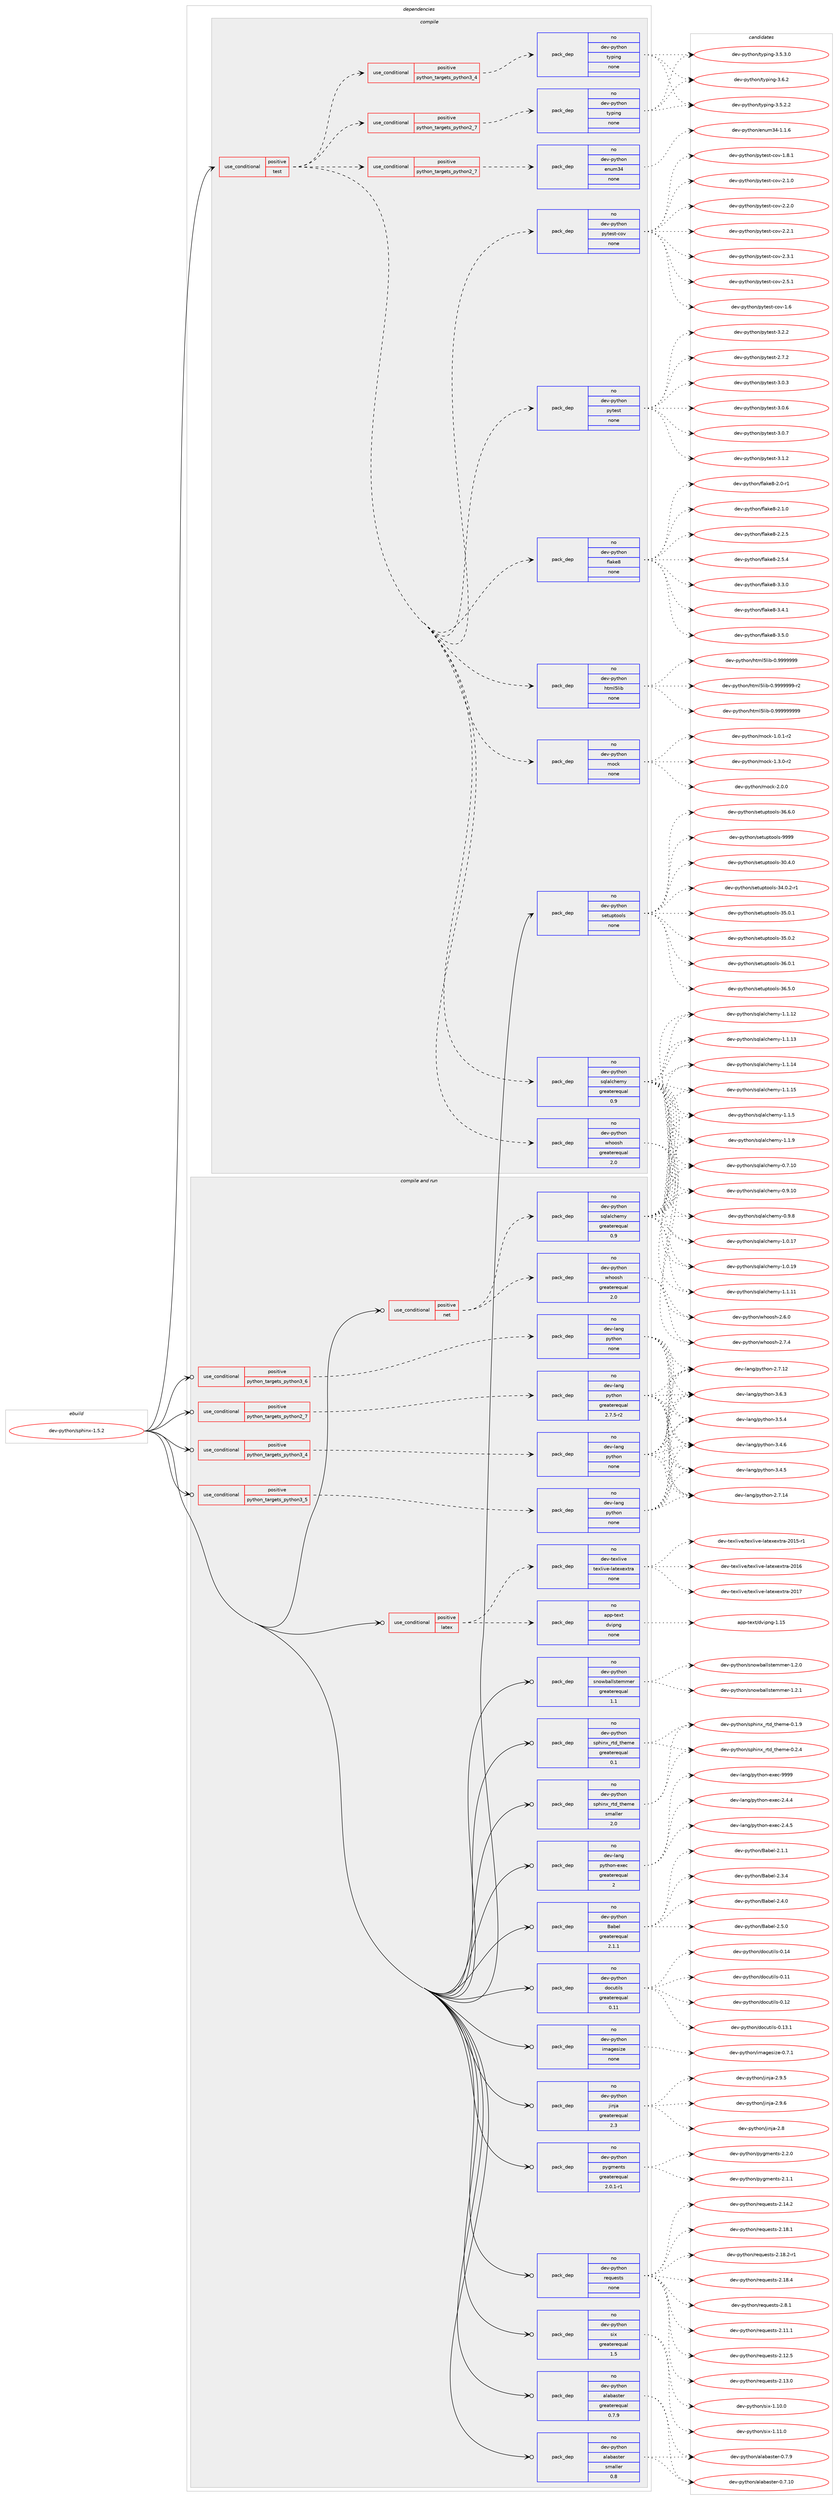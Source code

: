 digraph prolog {

# *************
# Graph options
# *************

newrank=true;
concentrate=true;
compound=true;
graph [rankdir=LR,fontname=Helvetica,fontsize=10,ranksep=1.5];#, ranksep=2.5, nodesep=0.2];
edge  [arrowhead=vee];
node  [fontname=Helvetica,fontsize=10];

# **********
# The ebuild
# **********

subgraph cluster_leftcol {
color=gray;
rank=same;
label=<<i>ebuild</i>>;
id [label="dev-python/sphinx-1.5.2", color=red, width=4, href="../dev-python/sphinx-1.5.2.svg"];
}

# ****************
# The dependencies
# ****************

subgraph cluster_midcol {
color=gray;
label=<<i>dependencies</i>>;
subgraph cluster_compile {
fillcolor="#eeeeee";
style=filled;
label=<<i>compile</i>>;
subgraph cond41928 {
dependency188048 [label=<<TABLE BORDER="0" CELLBORDER="1" CELLSPACING="0" CELLPADDING="4"><TR><TD ROWSPAN="3" CELLPADDING="10">use_conditional</TD></TR><TR><TD>positive</TD></TR><TR><TD>test</TD></TR></TABLE>>, shape=none, color=red];
subgraph pack142165 {
dependency188049 [label=<<TABLE BORDER="0" CELLBORDER="1" CELLSPACING="0" CELLPADDING="4" WIDTH="220"><TR><TD ROWSPAN="6" CELLPADDING="30">pack_dep</TD></TR><TR><TD WIDTH="110">no</TD></TR><TR><TD>dev-python</TD></TR><TR><TD>mock</TD></TR><TR><TD>none</TD></TR><TR><TD></TD></TR></TABLE>>, shape=none, color=blue];
}
dependency188048:e -> dependency188049:w [weight=20,style="dashed",arrowhead="vee"];
subgraph pack142166 {
dependency188050 [label=<<TABLE BORDER="0" CELLBORDER="1" CELLSPACING="0" CELLPADDING="4" WIDTH="220"><TR><TD ROWSPAN="6" CELLPADDING="30">pack_dep</TD></TR><TR><TD WIDTH="110">no</TD></TR><TR><TD>dev-python</TD></TR><TR><TD>html5lib</TD></TR><TR><TD>none</TD></TR><TR><TD></TD></TR></TABLE>>, shape=none, color=blue];
}
dependency188048:e -> dependency188050:w [weight=20,style="dashed",arrowhead="vee"];
subgraph pack142167 {
dependency188051 [label=<<TABLE BORDER="0" CELLBORDER="1" CELLSPACING="0" CELLPADDING="4" WIDTH="220"><TR><TD ROWSPAN="6" CELLPADDING="30">pack_dep</TD></TR><TR><TD WIDTH="110">no</TD></TR><TR><TD>dev-python</TD></TR><TR><TD>sqlalchemy</TD></TR><TR><TD>greaterequal</TD></TR><TR><TD>0.9</TD></TR></TABLE>>, shape=none, color=blue];
}
dependency188048:e -> dependency188051:w [weight=20,style="dashed",arrowhead="vee"];
subgraph pack142168 {
dependency188052 [label=<<TABLE BORDER="0" CELLBORDER="1" CELLSPACING="0" CELLPADDING="4" WIDTH="220"><TR><TD ROWSPAN="6" CELLPADDING="30">pack_dep</TD></TR><TR><TD WIDTH="110">no</TD></TR><TR><TD>dev-python</TD></TR><TR><TD>whoosh</TD></TR><TR><TD>greaterequal</TD></TR><TR><TD>2.0</TD></TR></TABLE>>, shape=none, color=blue];
}
dependency188048:e -> dependency188052:w [weight=20,style="dashed",arrowhead="vee"];
subgraph pack142169 {
dependency188053 [label=<<TABLE BORDER="0" CELLBORDER="1" CELLSPACING="0" CELLPADDING="4" WIDTH="220"><TR><TD ROWSPAN="6" CELLPADDING="30">pack_dep</TD></TR><TR><TD WIDTH="110">no</TD></TR><TR><TD>dev-python</TD></TR><TR><TD>flake8</TD></TR><TR><TD>none</TD></TR><TR><TD></TD></TR></TABLE>>, shape=none, color=blue];
}
dependency188048:e -> dependency188053:w [weight=20,style="dashed",arrowhead="vee"];
subgraph pack142170 {
dependency188054 [label=<<TABLE BORDER="0" CELLBORDER="1" CELLSPACING="0" CELLPADDING="4" WIDTH="220"><TR><TD ROWSPAN="6" CELLPADDING="30">pack_dep</TD></TR><TR><TD WIDTH="110">no</TD></TR><TR><TD>dev-python</TD></TR><TR><TD>pytest</TD></TR><TR><TD>none</TD></TR><TR><TD></TD></TR></TABLE>>, shape=none, color=blue];
}
dependency188048:e -> dependency188054:w [weight=20,style="dashed",arrowhead="vee"];
subgraph pack142171 {
dependency188055 [label=<<TABLE BORDER="0" CELLBORDER="1" CELLSPACING="0" CELLPADDING="4" WIDTH="220"><TR><TD ROWSPAN="6" CELLPADDING="30">pack_dep</TD></TR><TR><TD WIDTH="110">no</TD></TR><TR><TD>dev-python</TD></TR><TR><TD>pytest-cov</TD></TR><TR><TD>none</TD></TR><TR><TD></TD></TR></TABLE>>, shape=none, color=blue];
}
dependency188048:e -> dependency188055:w [weight=20,style="dashed",arrowhead="vee"];
subgraph cond41929 {
dependency188056 [label=<<TABLE BORDER="0" CELLBORDER="1" CELLSPACING="0" CELLPADDING="4"><TR><TD ROWSPAN="3" CELLPADDING="10">use_conditional</TD></TR><TR><TD>positive</TD></TR><TR><TD>python_targets_python2_7</TD></TR></TABLE>>, shape=none, color=red];
subgraph pack142172 {
dependency188057 [label=<<TABLE BORDER="0" CELLBORDER="1" CELLSPACING="0" CELLPADDING="4" WIDTH="220"><TR><TD ROWSPAN="6" CELLPADDING="30">pack_dep</TD></TR><TR><TD WIDTH="110">no</TD></TR><TR><TD>dev-python</TD></TR><TR><TD>enum34</TD></TR><TR><TD>none</TD></TR><TR><TD></TD></TR></TABLE>>, shape=none, color=blue];
}
dependency188056:e -> dependency188057:w [weight=20,style="dashed",arrowhead="vee"];
}
dependency188048:e -> dependency188056:w [weight=20,style="dashed",arrowhead="vee"];
subgraph cond41930 {
dependency188058 [label=<<TABLE BORDER="0" CELLBORDER="1" CELLSPACING="0" CELLPADDING="4"><TR><TD ROWSPAN="3" CELLPADDING="10">use_conditional</TD></TR><TR><TD>positive</TD></TR><TR><TD>python_targets_python2_7</TD></TR></TABLE>>, shape=none, color=red];
subgraph pack142173 {
dependency188059 [label=<<TABLE BORDER="0" CELLBORDER="1" CELLSPACING="0" CELLPADDING="4" WIDTH="220"><TR><TD ROWSPAN="6" CELLPADDING="30">pack_dep</TD></TR><TR><TD WIDTH="110">no</TD></TR><TR><TD>dev-python</TD></TR><TR><TD>typing</TD></TR><TR><TD>none</TD></TR><TR><TD></TD></TR></TABLE>>, shape=none, color=blue];
}
dependency188058:e -> dependency188059:w [weight=20,style="dashed",arrowhead="vee"];
}
dependency188048:e -> dependency188058:w [weight=20,style="dashed",arrowhead="vee"];
subgraph cond41931 {
dependency188060 [label=<<TABLE BORDER="0" CELLBORDER="1" CELLSPACING="0" CELLPADDING="4"><TR><TD ROWSPAN="3" CELLPADDING="10">use_conditional</TD></TR><TR><TD>positive</TD></TR><TR><TD>python_targets_python3_4</TD></TR></TABLE>>, shape=none, color=red];
subgraph pack142174 {
dependency188061 [label=<<TABLE BORDER="0" CELLBORDER="1" CELLSPACING="0" CELLPADDING="4" WIDTH="220"><TR><TD ROWSPAN="6" CELLPADDING="30">pack_dep</TD></TR><TR><TD WIDTH="110">no</TD></TR><TR><TD>dev-python</TD></TR><TR><TD>typing</TD></TR><TR><TD>none</TD></TR><TR><TD></TD></TR></TABLE>>, shape=none, color=blue];
}
dependency188060:e -> dependency188061:w [weight=20,style="dashed",arrowhead="vee"];
}
dependency188048:e -> dependency188060:w [weight=20,style="dashed",arrowhead="vee"];
}
id:e -> dependency188048:w [weight=20,style="solid",arrowhead="vee"];
subgraph pack142175 {
dependency188062 [label=<<TABLE BORDER="0" CELLBORDER="1" CELLSPACING="0" CELLPADDING="4" WIDTH="220"><TR><TD ROWSPAN="6" CELLPADDING="30">pack_dep</TD></TR><TR><TD WIDTH="110">no</TD></TR><TR><TD>dev-python</TD></TR><TR><TD>setuptools</TD></TR><TR><TD>none</TD></TR><TR><TD></TD></TR></TABLE>>, shape=none, color=blue];
}
id:e -> dependency188062:w [weight=20,style="solid",arrowhead="vee"];
}
subgraph cluster_compileandrun {
fillcolor="#eeeeee";
style=filled;
label=<<i>compile and run</i>>;
subgraph cond41932 {
dependency188063 [label=<<TABLE BORDER="0" CELLBORDER="1" CELLSPACING="0" CELLPADDING="4"><TR><TD ROWSPAN="3" CELLPADDING="10">use_conditional</TD></TR><TR><TD>positive</TD></TR><TR><TD>latex</TD></TR></TABLE>>, shape=none, color=red];
subgraph pack142176 {
dependency188064 [label=<<TABLE BORDER="0" CELLBORDER="1" CELLSPACING="0" CELLPADDING="4" WIDTH="220"><TR><TD ROWSPAN="6" CELLPADDING="30">pack_dep</TD></TR><TR><TD WIDTH="110">no</TD></TR><TR><TD>dev-texlive</TD></TR><TR><TD>texlive-latexextra</TD></TR><TR><TD>none</TD></TR><TR><TD></TD></TR></TABLE>>, shape=none, color=blue];
}
dependency188063:e -> dependency188064:w [weight=20,style="dashed",arrowhead="vee"];
subgraph pack142177 {
dependency188065 [label=<<TABLE BORDER="0" CELLBORDER="1" CELLSPACING="0" CELLPADDING="4" WIDTH="220"><TR><TD ROWSPAN="6" CELLPADDING="30">pack_dep</TD></TR><TR><TD WIDTH="110">no</TD></TR><TR><TD>app-text</TD></TR><TR><TD>dvipng</TD></TR><TR><TD>none</TD></TR><TR><TD></TD></TR></TABLE>>, shape=none, color=blue];
}
dependency188063:e -> dependency188065:w [weight=20,style="dashed",arrowhead="vee"];
}
id:e -> dependency188063:w [weight=20,style="solid",arrowhead="odotvee"];
subgraph cond41933 {
dependency188066 [label=<<TABLE BORDER="0" CELLBORDER="1" CELLSPACING="0" CELLPADDING="4"><TR><TD ROWSPAN="3" CELLPADDING="10">use_conditional</TD></TR><TR><TD>positive</TD></TR><TR><TD>net</TD></TR></TABLE>>, shape=none, color=red];
subgraph pack142178 {
dependency188067 [label=<<TABLE BORDER="0" CELLBORDER="1" CELLSPACING="0" CELLPADDING="4" WIDTH="220"><TR><TD ROWSPAN="6" CELLPADDING="30">pack_dep</TD></TR><TR><TD WIDTH="110">no</TD></TR><TR><TD>dev-python</TD></TR><TR><TD>sqlalchemy</TD></TR><TR><TD>greaterequal</TD></TR><TR><TD>0.9</TD></TR></TABLE>>, shape=none, color=blue];
}
dependency188066:e -> dependency188067:w [weight=20,style="dashed",arrowhead="vee"];
subgraph pack142179 {
dependency188068 [label=<<TABLE BORDER="0" CELLBORDER="1" CELLSPACING="0" CELLPADDING="4" WIDTH="220"><TR><TD ROWSPAN="6" CELLPADDING="30">pack_dep</TD></TR><TR><TD WIDTH="110">no</TD></TR><TR><TD>dev-python</TD></TR><TR><TD>whoosh</TD></TR><TR><TD>greaterequal</TD></TR><TR><TD>2.0</TD></TR></TABLE>>, shape=none, color=blue];
}
dependency188066:e -> dependency188068:w [weight=20,style="dashed",arrowhead="vee"];
}
id:e -> dependency188066:w [weight=20,style="solid",arrowhead="odotvee"];
subgraph cond41934 {
dependency188069 [label=<<TABLE BORDER="0" CELLBORDER="1" CELLSPACING="0" CELLPADDING="4"><TR><TD ROWSPAN="3" CELLPADDING="10">use_conditional</TD></TR><TR><TD>positive</TD></TR><TR><TD>python_targets_python2_7</TD></TR></TABLE>>, shape=none, color=red];
subgraph pack142180 {
dependency188070 [label=<<TABLE BORDER="0" CELLBORDER="1" CELLSPACING="0" CELLPADDING="4" WIDTH="220"><TR><TD ROWSPAN="6" CELLPADDING="30">pack_dep</TD></TR><TR><TD WIDTH="110">no</TD></TR><TR><TD>dev-lang</TD></TR><TR><TD>python</TD></TR><TR><TD>greaterequal</TD></TR><TR><TD>2.7.5-r2</TD></TR></TABLE>>, shape=none, color=blue];
}
dependency188069:e -> dependency188070:w [weight=20,style="dashed",arrowhead="vee"];
}
id:e -> dependency188069:w [weight=20,style="solid",arrowhead="odotvee"];
subgraph cond41935 {
dependency188071 [label=<<TABLE BORDER="0" CELLBORDER="1" CELLSPACING="0" CELLPADDING="4"><TR><TD ROWSPAN="3" CELLPADDING="10">use_conditional</TD></TR><TR><TD>positive</TD></TR><TR><TD>python_targets_python3_4</TD></TR></TABLE>>, shape=none, color=red];
subgraph pack142181 {
dependency188072 [label=<<TABLE BORDER="0" CELLBORDER="1" CELLSPACING="0" CELLPADDING="4" WIDTH="220"><TR><TD ROWSPAN="6" CELLPADDING="30">pack_dep</TD></TR><TR><TD WIDTH="110">no</TD></TR><TR><TD>dev-lang</TD></TR><TR><TD>python</TD></TR><TR><TD>none</TD></TR><TR><TD></TD></TR></TABLE>>, shape=none, color=blue];
}
dependency188071:e -> dependency188072:w [weight=20,style="dashed",arrowhead="vee"];
}
id:e -> dependency188071:w [weight=20,style="solid",arrowhead="odotvee"];
subgraph cond41936 {
dependency188073 [label=<<TABLE BORDER="0" CELLBORDER="1" CELLSPACING="0" CELLPADDING="4"><TR><TD ROWSPAN="3" CELLPADDING="10">use_conditional</TD></TR><TR><TD>positive</TD></TR><TR><TD>python_targets_python3_5</TD></TR></TABLE>>, shape=none, color=red];
subgraph pack142182 {
dependency188074 [label=<<TABLE BORDER="0" CELLBORDER="1" CELLSPACING="0" CELLPADDING="4" WIDTH="220"><TR><TD ROWSPAN="6" CELLPADDING="30">pack_dep</TD></TR><TR><TD WIDTH="110">no</TD></TR><TR><TD>dev-lang</TD></TR><TR><TD>python</TD></TR><TR><TD>none</TD></TR><TR><TD></TD></TR></TABLE>>, shape=none, color=blue];
}
dependency188073:e -> dependency188074:w [weight=20,style="dashed",arrowhead="vee"];
}
id:e -> dependency188073:w [weight=20,style="solid",arrowhead="odotvee"];
subgraph cond41937 {
dependency188075 [label=<<TABLE BORDER="0" CELLBORDER="1" CELLSPACING="0" CELLPADDING="4"><TR><TD ROWSPAN="3" CELLPADDING="10">use_conditional</TD></TR><TR><TD>positive</TD></TR><TR><TD>python_targets_python3_6</TD></TR></TABLE>>, shape=none, color=red];
subgraph pack142183 {
dependency188076 [label=<<TABLE BORDER="0" CELLBORDER="1" CELLSPACING="0" CELLPADDING="4" WIDTH="220"><TR><TD ROWSPAN="6" CELLPADDING="30">pack_dep</TD></TR><TR><TD WIDTH="110">no</TD></TR><TR><TD>dev-lang</TD></TR><TR><TD>python</TD></TR><TR><TD>none</TD></TR><TR><TD></TD></TR></TABLE>>, shape=none, color=blue];
}
dependency188075:e -> dependency188076:w [weight=20,style="dashed",arrowhead="vee"];
}
id:e -> dependency188075:w [weight=20,style="solid",arrowhead="odotvee"];
subgraph pack142184 {
dependency188077 [label=<<TABLE BORDER="0" CELLBORDER="1" CELLSPACING="0" CELLPADDING="4" WIDTH="220"><TR><TD ROWSPAN="6" CELLPADDING="30">pack_dep</TD></TR><TR><TD WIDTH="110">no</TD></TR><TR><TD>dev-lang</TD></TR><TR><TD>python-exec</TD></TR><TR><TD>greaterequal</TD></TR><TR><TD>2</TD></TR></TABLE>>, shape=none, color=blue];
}
id:e -> dependency188077:w [weight=20,style="solid",arrowhead="odotvee"];
subgraph pack142185 {
dependency188078 [label=<<TABLE BORDER="0" CELLBORDER="1" CELLSPACING="0" CELLPADDING="4" WIDTH="220"><TR><TD ROWSPAN="6" CELLPADDING="30">pack_dep</TD></TR><TR><TD WIDTH="110">no</TD></TR><TR><TD>dev-python</TD></TR><TR><TD>Babel</TD></TR><TR><TD>greaterequal</TD></TR><TR><TD>2.1.1</TD></TR></TABLE>>, shape=none, color=blue];
}
id:e -> dependency188078:w [weight=20,style="solid",arrowhead="odotvee"];
subgraph pack142186 {
dependency188079 [label=<<TABLE BORDER="0" CELLBORDER="1" CELLSPACING="0" CELLPADDING="4" WIDTH="220"><TR><TD ROWSPAN="6" CELLPADDING="30">pack_dep</TD></TR><TR><TD WIDTH="110">no</TD></TR><TR><TD>dev-python</TD></TR><TR><TD>alabaster</TD></TR><TR><TD>greaterequal</TD></TR><TR><TD>0.7.9</TD></TR></TABLE>>, shape=none, color=blue];
}
id:e -> dependency188079:w [weight=20,style="solid",arrowhead="odotvee"];
subgraph pack142187 {
dependency188080 [label=<<TABLE BORDER="0" CELLBORDER="1" CELLSPACING="0" CELLPADDING="4" WIDTH="220"><TR><TD ROWSPAN="6" CELLPADDING="30">pack_dep</TD></TR><TR><TD WIDTH="110">no</TD></TR><TR><TD>dev-python</TD></TR><TR><TD>alabaster</TD></TR><TR><TD>smaller</TD></TR><TR><TD>0.8</TD></TR></TABLE>>, shape=none, color=blue];
}
id:e -> dependency188080:w [weight=20,style="solid",arrowhead="odotvee"];
subgraph pack142188 {
dependency188081 [label=<<TABLE BORDER="0" CELLBORDER="1" CELLSPACING="0" CELLPADDING="4" WIDTH="220"><TR><TD ROWSPAN="6" CELLPADDING="30">pack_dep</TD></TR><TR><TD WIDTH="110">no</TD></TR><TR><TD>dev-python</TD></TR><TR><TD>docutils</TD></TR><TR><TD>greaterequal</TD></TR><TR><TD>0.11</TD></TR></TABLE>>, shape=none, color=blue];
}
id:e -> dependency188081:w [weight=20,style="solid",arrowhead="odotvee"];
subgraph pack142189 {
dependency188082 [label=<<TABLE BORDER="0" CELLBORDER="1" CELLSPACING="0" CELLPADDING="4" WIDTH="220"><TR><TD ROWSPAN="6" CELLPADDING="30">pack_dep</TD></TR><TR><TD WIDTH="110">no</TD></TR><TR><TD>dev-python</TD></TR><TR><TD>imagesize</TD></TR><TR><TD>none</TD></TR><TR><TD></TD></TR></TABLE>>, shape=none, color=blue];
}
id:e -> dependency188082:w [weight=20,style="solid",arrowhead="odotvee"];
subgraph pack142190 {
dependency188083 [label=<<TABLE BORDER="0" CELLBORDER="1" CELLSPACING="0" CELLPADDING="4" WIDTH="220"><TR><TD ROWSPAN="6" CELLPADDING="30">pack_dep</TD></TR><TR><TD WIDTH="110">no</TD></TR><TR><TD>dev-python</TD></TR><TR><TD>jinja</TD></TR><TR><TD>greaterequal</TD></TR><TR><TD>2.3</TD></TR></TABLE>>, shape=none, color=blue];
}
id:e -> dependency188083:w [weight=20,style="solid",arrowhead="odotvee"];
subgraph pack142191 {
dependency188084 [label=<<TABLE BORDER="0" CELLBORDER="1" CELLSPACING="0" CELLPADDING="4" WIDTH="220"><TR><TD ROWSPAN="6" CELLPADDING="30">pack_dep</TD></TR><TR><TD WIDTH="110">no</TD></TR><TR><TD>dev-python</TD></TR><TR><TD>pygments</TD></TR><TR><TD>greaterequal</TD></TR><TR><TD>2.0.1-r1</TD></TR></TABLE>>, shape=none, color=blue];
}
id:e -> dependency188084:w [weight=20,style="solid",arrowhead="odotvee"];
subgraph pack142192 {
dependency188085 [label=<<TABLE BORDER="0" CELLBORDER="1" CELLSPACING="0" CELLPADDING="4" WIDTH="220"><TR><TD ROWSPAN="6" CELLPADDING="30">pack_dep</TD></TR><TR><TD WIDTH="110">no</TD></TR><TR><TD>dev-python</TD></TR><TR><TD>requests</TD></TR><TR><TD>none</TD></TR><TR><TD></TD></TR></TABLE>>, shape=none, color=blue];
}
id:e -> dependency188085:w [weight=20,style="solid",arrowhead="odotvee"];
subgraph pack142193 {
dependency188086 [label=<<TABLE BORDER="0" CELLBORDER="1" CELLSPACING="0" CELLPADDING="4" WIDTH="220"><TR><TD ROWSPAN="6" CELLPADDING="30">pack_dep</TD></TR><TR><TD WIDTH="110">no</TD></TR><TR><TD>dev-python</TD></TR><TR><TD>six</TD></TR><TR><TD>greaterequal</TD></TR><TR><TD>1.5</TD></TR></TABLE>>, shape=none, color=blue];
}
id:e -> dependency188086:w [weight=20,style="solid",arrowhead="odotvee"];
subgraph pack142194 {
dependency188087 [label=<<TABLE BORDER="0" CELLBORDER="1" CELLSPACING="0" CELLPADDING="4" WIDTH="220"><TR><TD ROWSPAN="6" CELLPADDING="30">pack_dep</TD></TR><TR><TD WIDTH="110">no</TD></TR><TR><TD>dev-python</TD></TR><TR><TD>snowballstemmer</TD></TR><TR><TD>greaterequal</TD></TR><TR><TD>1.1</TD></TR></TABLE>>, shape=none, color=blue];
}
id:e -> dependency188087:w [weight=20,style="solid",arrowhead="odotvee"];
subgraph pack142195 {
dependency188088 [label=<<TABLE BORDER="0" CELLBORDER="1" CELLSPACING="0" CELLPADDING="4" WIDTH="220"><TR><TD ROWSPAN="6" CELLPADDING="30">pack_dep</TD></TR><TR><TD WIDTH="110">no</TD></TR><TR><TD>dev-python</TD></TR><TR><TD>sphinx_rtd_theme</TD></TR><TR><TD>greaterequal</TD></TR><TR><TD>0.1</TD></TR></TABLE>>, shape=none, color=blue];
}
id:e -> dependency188088:w [weight=20,style="solid",arrowhead="odotvee"];
subgraph pack142196 {
dependency188089 [label=<<TABLE BORDER="0" CELLBORDER="1" CELLSPACING="0" CELLPADDING="4" WIDTH="220"><TR><TD ROWSPAN="6" CELLPADDING="30">pack_dep</TD></TR><TR><TD WIDTH="110">no</TD></TR><TR><TD>dev-python</TD></TR><TR><TD>sphinx_rtd_theme</TD></TR><TR><TD>smaller</TD></TR><TR><TD>2.0</TD></TR></TABLE>>, shape=none, color=blue];
}
id:e -> dependency188089:w [weight=20,style="solid",arrowhead="odotvee"];
}
subgraph cluster_run {
fillcolor="#eeeeee";
style=filled;
label=<<i>run</i>>;
}
}

# **************
# The candidates
# **************

subgraph cluster_choices {
rank=same;
color=gray;
label=<<i>candidates</i>>;

subgraph choice142165 {
color=black;
nodesep=1;
choice1001011184511212111610411111047109111991074549464846494511450 [label="dev-python/mock-1.0.1-r2", color=red, width=4,href="../dev-python/mock-1.0.1-r2.svg"];
choice1001011184511212111610411111047109111991074549465146484511450 [label="dev-python/mock-1.3.0-r2", color=red, width=4,href="../dev-python/mock-1.3.0-r2.svg"];
choice100101118451121211161041111104710911199107455046484648 [label="dev-python/mock-2.0.0", color=red, width=4,href="../dev-python/mock-2.0.0.svg"];
dependency188049:e -> choice1001011184511212111610411111047109111991074549464846494511450:w [style=dotted,weight="100"];
dependency188049:e -> choice1001011184511212111610411111047109111991074549465146484511450:w [style=dotted,weight="100"];
dependency188049:e -> choice100101118451121211161041111104710911199107455046484648:w [style=dotted,weight="100"];
}
subgraph choice142166 {
color=black;
nodesep=1;
choice1001011184511212111610411111047104116109108531081059845484657575757575757 [label="dev-python/html5lib-0.9999999", color=red, width=4,href="../dev-python/html5lib-0.9999999.svg"];
choice10010111845112121116104111110471041161091085310810598454846575757575757574511450 [label="dev-python/html5lib-0.9999999-r2", color=red, width=4,href="../dev-python/html5lib-0.9999999-r2.svg"];
choice10010111845112121116104111110471041161091085310810598454846575757575757575757 [label="dev-python/html5lib-0.999999999", color=red, width=4,href="../dev-python/html5lib-0.999999999.svg"];
dependency188050:e -> choice1001011184511212111610411111047104116109108531081059845484657575757575757:w [style=dotted,weight="100"];
dependency188050:e -> choice10010111845112121116104111110471041161091085310810598454846575757575757574511450:w [style=dotted,weight="100"];
dependency188050:e -> choice10010111845112121116104111110471041161091085310810598454846575757575757575757:w [style=dotted,weight="100"];
}
subgraph choice142167 {
color=black;
nodesep=1;
choice1001011184511212111610411111047115113108971089910410110912145484655464948 [label="dev-python/sqlalchemy-0.7.10", color=red, width=4,href="../dev-python/sqlalchemy-0.7.10.svg"];
choice1001011184511212111610411111047115113108971089910410110912145484657464948 [label="dev-python/sqlalchemy-0.9.10", color=red, width=4,href="../dev-python/sqlalchemy-0.9.10.svg"];
choice10010111845112121116104111110471151131089710899104101109121454846574656 [label="dev-python/sqlalchemy-0.9.8", color=red, width=4,href="../dev-python/sqlalchemy-0.9.8.svg"];
choice1001011184511212111610411111047115113108971089910410110912145494648464955 [label="dev-python/sqlalchemy-1.0.17", color=red, width=4,href="../dev-python/sqlalchemy-1.0.17.svg"];
choice1001011184511212111610411111047115113108971089910410110912145494648464957 [label="dev-python/sqlalchemy-1.0.19", color=red, width=4,href="../dev-python/sqlalchemy-1.0.19.svg"];
choice1001011184511212111610411111047115113108971089910410110912145494649464949 [label="dev-python/sqlalchemy-1.1.11", color=red, width=4,href="../dev-python/sqlalchemy-1.1.11.svg"];
choice1001011184511212111610411111047115113108971089910410110912145494649464950 [label="dev-python/sqlalchemy-1.1.12", color=red, width=4,href="../dev-python/sqlalchemy-1.1.12.svg"];
choice1001011184511212111610411111047115113108971089910410110912145494649464951 [label="dev-python/sqlalchemy-1.1.13", color=red, width=4,href="../dev-python/sqlalchemy-1.1.13.svg"];
choice1001011184511212111610411111047115113108971089910410110912145494649464952 [label="dev-python/sqlalchemy-1.1.14", color=red, width=4,href="../dev-python/sqlalchemy-1.1.14.svg"];
choice1001011184511212111610411111047115113108971089910410110912145494649464953 [label="dev-python/sqlalchemy-1.1.15", color=red, width=4,href="../dev-python/sqlalchemy-1.1.15.svg"];
choice10010111845112121116104111110471151131089710899104101109121454946494653 [label="dev-python/sqlalchemy-1.1.5", color=red, width=4,href="../dev-python/sqlalchemy-1.1.5.svg"];
choice10010111845112121116104111110471151131089710899104101109121454946494657 [label="dev-python/sqlalchemy-1.1.9", color=red, width=4,href="../dev-python/sqlalchemy-1.1.9.svg"];
dependency188051:e -> choice1001011184511212111610411111047115113108971089910410110912145484655464948:w [style=dotted,weight="100"];
dependency188051:e -> choice1001011184511212111610411111047115113108971089910410110912145484657464948:w [style=dotted,weight="100"];
dependency188051:e -> choice10010111845112121116104111110471151131089710899104101109121454846574656:w [style=dotted,weight="100"];
dependency188051:e -> choice1001011184511212111610411111047115113108971089910410110912145494648464955:w [style=dotted,weight="100"];
dependency188051:e -> choice1001011184511212111610411111047115113108971089910410110912145494648464957:w [style=dotted,weight="100"];
dependency188051:e -> choice1001011184511212111610411111047115113108971089910410110912145494649464949:w [style=dotted,weight="100"];
dependency188051:e -> choice1001011184511212111610411111047115113108971089910410110912145494649464950:w [style=dotted,weight="100"];
dependency188051:e -> choice1001011184511212111610411111047115113108971089910410110912145494649464951:w [style=dotted,weight="100"];
dependency188051:e -> choice1001011184511212111610411111047115113108971089910410110912145494649464952:w [style=dotted,weight="100"];
dependency188051:e -> choice1001011184511212111610411111047115113108971089910410110912145494649464953:w [style=dotted,weight="100"];
dependency188051:e -> choice10010111845112121116104111110471151131089710899104101109121454946494653:w [style=dotted,weight="100"];
dependency188051:e -> choice10010111845112121116104111110471151131089710899104101109121454946494657:w [style=dotted,weight="100"];
}
subgraph choice142168 {
color=black;
nodesep=1;
choice1001011184511212111610411111047119104111111115104455046544648 [label="dev-python/whoosh-2.6.0", color=red, width=4,href="../dev-python/whoosh-2.6.0.svg"];
choice1001011184511212111610411111047119104111111115104455046554652 [label="dev-python/whoosh-2.7.4", color=red, width=4,href="../dev-python/whoosh-2.7.4.svg"];
dependency188052:e -> choice1001011184511212111610411111047119104111111115104455046544648:w [style=dotted,weight="100"];
dependency188052:e -> choice1001011184511212111610411111047119104111111115104455046554652:w [style=dotted,weight="100"];
}
subgraph choice142169 {
color=black;
nodesep=1;
choice10010111845112121116104111110471021089710710156455046484511449 [label="dev-python/flake8-2.0-r1", color=red, width=4,href="../dev-python/flake8-2.0-r1.svg"];
choice10010111845112121116104111110471021089710710156455046494648 [label="dev-python/flake8-2.1.0", color=red, width=4,href="../dev-python/flake8-2.1.0.svg"];
choice10010111845112121116104111110471021089710710156455046504653 [label="dev-python/flake8-2.2.5", color=red, width=4,href="../dev-python/flake8-2.2.5.svg"];
choice10010111845112121116104111110471021089710710156455046534652 [label="dev-python/flake8-2.5.4", color=red, width=4,href="../dev-python/flake8-2.5.4.svg"];
choice10010111845112121116104111110471021089710710156455146514648 [label="dev-python/flake8-3.3.0", color=red, width=4,href="../dev-python/flake8-3.3.0.svg"];
choice10010111845112121116104111110471021089710710156455146524649 [label="dev-python/flake8-3.4.1", color=red, width=4,href="../dev-python/flake8-3.4.1.svg"];
choice10010111845112121116104111110471021089710710156455146534648 [label="dev-python/flake8-3.5.0", color=red, width=4,href="../dev-python/flake8-3.5.0.svg"];
dependency188053:e -> choice10010111845112121116104111110471021089710710156455046484511449:w [style=dotted,weight="100"];
dependency188053:e -> choice10010111845112121116104111110471021089710710156455046494648:w [style=dotted,weight="100"];
dependency188053:e -> choice10010111845112121116104111110471021089710710156455046504653:w [style=dotted,weight="100"];
dependency188053:e -> choice10010111845112121116104111110471021089710710156455046534652:w [style=dotted,weight="100"];
dependency188053:e -> choice10010111845112121116104111110471021089710710156455146514648:w [style=dotted,weight="100"];
dependency188053:e -> choice10010111845112121116104111110471021089710710156455146524649:w [style=dotted,weight="100"];
dependency188053:e -> choice10010111845112121116104111110471021089710710156455146534648:w [style=dotted,weight="100"];
}
subgraph choice142170 {
color=black;
nodesep=1;
choice1001011184511212111610411111047112121116101115116455046554650 [label="dev-python/pytest-2.7.2", color=red, width=4,href="../dev-python/pytest-2.7.2.svg"];
choice1001011184511212111610411111047112121116101115116455146484651 [label="dev-python/pytest-3.0.3", color=red, width=4,href="../dev-python/pytest-3.0.3.svg"];
choice1001011184511212111610411111047112121116101115116455146484654 [label="dev-python/pytest-3.0.6", color=red, width=4,href="../dev-python/pytest-3.0.6.svg"];
choice1001011184511212111610411111047112121116101115116455146484655 [label="dev-python/pytest-3.0.7", color=red, width=4,href="../dev-python/pytest-3.0.7.svg"];
choice1001011184511212111610411111047112121116101115116455146494650 [label="dev-python/pytest-3.1.2", color=red, width=4,href="../dev-python/pytest-3.1.2.svg"];
choice1001011184511212111610411111047112121116101115116455146504650 [label="dev-python/pytest-3.2.2", color=red, width=4,href="../dev-python/pytest-3.2.2.svg"];
dependency188054:e -> choice1001011184511212111610411111047112121116101115116455046554650:w [style=dotted,weight="100"];
dependency188054:e -> choice1001011184511212111610411111047112121116101115116455146484651:w [style=dotted,weight="100"];
dependency188054:e -> choice1001011184511212111610411111047112121116101115116455146484654:w [style=dotted,weight="100"];
dependency188054:e -> choice1001011184511212111610411111047112121116101115116455146484655:w [style=dotted,weight="100"];
dependency188054:e -> choice1001011184511212111610411111047112121116101115116455146494650:w [style=dotted,weight="100"];
dependency188054:e -> choice1001011184511212111610411111047112121116101115116455146504650:w [style=dotted,weight="100"];
}
subgraph choice142171 {
color=black;
nodesep=1;
choice1001011184511212111610411111047112121116101115116459911111845494654 [label="dev-python/pytest-cov-1.6", color=red, width=4,href="../dev-python/pytest-cov-1.6.svg"];
choice10010111845112121116104111110471121211161011151164599111118454946564649 [label="dev-python/pytest-cov-1.8.1", color=red, width=4,href="../dev-python/pytest-cov-1.8.1.svg"];
choice10010111845112121116104111110471121211161011151164599111118455046494648 [label="dev-python/pytest-cov-2.1.0", color=red, width=4,href="../dev-python/pytest-cov-2.1.0.svg"];
choice10010111845112121116104111110471121211161011151164599111118455046504648 [label="dev-python/pytest-cov-2.2.0", color=red, width=4,href="../dev-python/pytest-cov-2.2.0.svg"];
choice10010111845112121116104111110471121211161011151164599111118455046504649 [label="dev-python/pytest-cov-2.2.1", color=red, width=4,href="../dev-python/pytest-cov-2.2.1.svg"];
choice10010111845112121116104111110471121211161011151164599111118455046514649 [label="dev-python/pytest-cov-2.3.1", color=red, width=4,href="../dev-python/pytest-cov-2.3.1.svg"];
choice10010111845112121116104111110471121211161011151164599111118455046534649 [label="dev-python/pytest-cov-2.5.1", color=red, width=4,href="../dev-python/pytest-cov-2.5.1.svg"];
dependency188055:e -> choice1001011184511212111610411111047112121116101115116459911111845494654:w [style=dotted,weight="100"];
dependency188055:e -> choice10010111845112121116104111110471121211161011151164599111118454946564649:w [style=dotted,weight="100"];
dependency188055:e -> choice10010111845112121116104111110471121211161011151164599111118455046494648:w [style=dotted,weight="100"];
dependency188055:e -> choice10010111845112121116104111110471121211161011151164599111118455046504648:w [style=dotted,weight="100"];
dependency188055:e -> choice10010111845112121116104111110471121211161011151164599111118455046504649:w [style=dotted,weight="100"];
dependency188055:e -> choice10010111845112121116104111110471121211161011151164599111118455046514649:w [style=dotted,weight="100"];
dependency188055:e -> choice10010111845112121116104111110471121211161011151164599111118455046534649:w [style=dotted,weight="100"];
}
subgraph choice142172 {
color=black;
nodesep=1;
choice10010111845112121116104111110471011101171095152454946494654 [label="dev-python/enum34-1.1.6", color=red, width=4,href="../dev-python/enum34-1.1.6.svg"];
dependency188057:e -> choice10010111845112121116104111110471011101171095152454946494654:w [style=dotted,weight="100"];
}
subgraph choice142173 {
color=black;
nodesep=1;
choice10010111845112121116104111110471161211121051101034551465346504650 [label="dev-python/typing-3.5.2.2", color=red, width=4,href="../dev-python/typing-3.5.2.2.svg"];
choice10010111845112121116104111110471161211121051101034551465346514648 [label="dev-python/typing-3.5.3.0", color=red, width=4,href="../dev-python/typing-3.5.3.0.svg"];
choice1001011184511212111610411111047116121112105110103455146544650 [label="dev-python/typing-3.6.2", color=red, width=4,href="../dev-python/typing-3.6.2.svg"];
dependency188059:e -> choice10010111845112121116104111110471161211121051101034551465346504650:w [style=dotted,weight="100"];
dependency188059:e -> choice10010111845112121116104111110471161211121051101034551465346514648:w [style=dotted,weight="100"];
dependency188059:e -> choice1001011184511212111610411111047116121112105110103455146544650:w [style=dotted,weight="100"];
}
subgraph choice142174 {
color=black;
nodesep=1;
choice10010111845112121116104111110471161211121051101034551465346504650 [label="dev-python/typing-3.5.2.2", color=red, width=4,href="../dev-python/typing-3.5.2.2.svg"];
choice10010111845112121116104111110471161211121051101034551465346514648 [label="dev-python/typing-3.5.3.0", color=red, width=4,href="../dev-python/typing-3.5.3.0.svg"];
choice1001011184511212111610411111047116121112105110103455146544650 [label="dev-python/typing-3.6.2", color=red, width=4,href="../dev-python/typing-3.6.2.svg"];
dependency188061:e -> choice10010111845112121116104111110471161211121051101034551465346504650:w [style=dotted,weight="100"];
dependency188061:e -> choice10010111845112121116104111110471161211121051101034551465346514648:w [style=dotted,weight="100"];
dependency188061:e -> choice1001011184511212111610411111047116121112105110103455146544650:w [style=dotted,weight="100"];
}
subgraph choice142175 {
color=black;
nodesep=1;
choice100101118451121211161041111104711510111611711211611111110811545514846524648 [label="dev-python/setuptools-30.4.0", color=red, width=4,href="../dev-python/setuptools-30.4.0.svg"];
choice1001011184511212111610411111047115101116117112116111111108115455152464846504511449 [label="dev-python/setuptools-34.0.2-r1", color=red, width=4,href="../dev-python/setuptools-34.0.2-r1.svg"];
choice100101118451121211161041111104711510111611711211611111110811545515346484649 [label="dev-python/setuptools-35.0.1", color=red, width=4,href="../dev-python/setuptools-35.0.1.svg"];
choice100101118451121211161041111104711510111611711211611111110811545515346484650 [label="dev-python/setuptools-35.0.2", color=red, width=4,href="../dev-python/setuptools-35.0.2.svg"];
choice100101118451121211161041111104711510111611711211611111110811545515446484649 [label="dev-python/setuptools-36.0.1", color=red, width=4,href="../dev-python/setuptools-36.0.1.svg"];
choice100101118451121211161041111104711510111611711211611111110811545515446534648 [label="dev-python/setuptools-36.5.0", color=red, width=4,href="../dev-python/setuptools-36.5.0.svg"];
choice100101118451121211161041111104711510111611711211611111110811545515446544648 [label="dev-python/setuptools-36.6.0", color=red, width=4,href="../dev-python/setuptools-36.6.0.svg"];
choice10010111845112121116104111110471151011161171121161111111081154557575757 [label="dev-python/setuptools-9999", color=red, width=4,href="../dev-python/setuptools-9999.svg"];
dependency188062:e -> choice100101118451121211161041111104711510111611711211611111110811545514846524648:w [style=dotted,weight="100"];
dependency188062:e -> choice1001011184511212111610411111047115101116117112116111111108115455152464846504511449:w [style=dotted,weight="100"];
dependency188062:e -> choice100101118451121211161041111104711510111611711211611111110811545515346484649:w [style=dotted,weight="100"];
dependency188062:e -> choice100101118451121211161041111104711510111611711211611111110811545515346484650:w [style=dotted,weight="100"];
dependency188062:e -> choice100101118451121211161041111104711510111611711211611111110811545515446484649:w [style=dotted,weight="100"];
dependency188062:e -> choice100101118451121211161041111104711510111611711211611111110811545515446534648:w [style=dotted,weight="100"];
dependency188062:e -> choice100101118451121211161041111104711510111611711211611111110811545515446544648:w [style=dotted,weight="100"];
dependency188062:e -> choice10010111845112121116104111110471151011161171121161111111081154557575757:w [style=dotted,weight="100"];
}
subgraph choice142176 {
color=black;
nodesep=1;
choice100101118451161011201081051181014711610112010810511810145108971161011201011201161149745504849534511449 [label="dev-texlive/texlive-latexextra-2015-r1", color=red, width=4,href="../dev-texlive/texlive-latexextra-2015-r1.svg"];
choice10010111845116101120108105118101471161011201081051181014510897116101120101120116114974550484954 [label="dev-texlive/texlive-latexextra-2016", color=red, width=4,href="../dev-texlive/texlive-latexextra-2016.svg"];
choice10010111845116101120108105118101471161011201081051181014510897116101120101120116114974550484955 [label="dev-texlive/texlive-latexextra-2017", color=red, width=4,href="../dev-texlive/texlive-latexextra-2017.svg"];
dependency188064:e -> choice100101118451161011201081051181014711610112010810511810145108971161011201011201161149745504849534511449:w [style=dotted,weight="100"];
dependency188064:e -> choice10010111845116101120108105118101471161011201081051181014510897116101120101120116114974550484954:w [style=dotted,weight="100"];
dependency188064:e -> choice10010111845116101120108105118101471161011201081051181014510897116101120101120116114974550484955:w [style=dotted,weight="100"];
}
subgraph choice142177 {
color=black;
nodesep=1;
choice9711211245116101120116471001181051121101034549464953 [label="app-text/dvipng-1.15", color=red, width=4,href="../app-text/dvipng-1.15.svg"];
dependency188065:e -> choice9711211245116101120116471001181051121101034549464953:w [style=dotted,weight="100"];
}
subgraph choice142178 {
color=black;
nodesep=1;
choice1001011184511212111610411111047115113108971089910410110912145484655464948 [label="dev-python/sqlalchemy-0.7.10", color=red, width=4,href="../dev-python/sqlalchemy-0.7.10.svg"];
choice1001011184511212111610411111047115113108971089910410110912145484657464948 [label="dev-python/sqlalchemy-0.9.10", color=red, width=4,href="../dev-python/sqlalchemy-0.9.10.svg"];
choice10010111845112121116104111110471151131089710899104101109121454846574656 [label="dev-python/sqlalchemy-0.9.8", color=red, width=4,href="../dev-python/sqlalchemy-0.9.8.svg"];
choice1001011184511212111610411111047115113108971089910410110912145494648464955 [label="dev-python/sqlalchemy-1.0.17", color=red, width=4,href="../dev-python/sqlalchemy-1.0.17.svg"];
choice1001011184511212111610411111047115113108971089910410110912145494648464957 [label="dev-python/sqlalchemy-1.0.19", color=red, width=4,href="../dev-python/sqlalchemy-1.0.19.svg"];
choice1001011184511212111610411111047115113108971089910410110912145494649464949 [label="dev-python/sqlalchemy-1.1.11", color=red, width=4,href="../dev-python/sqlalchemy-1.1.11.svg"];
choice1001011184511212111610411111047115113108971089910410110912145494649464950 [label="dev-python/sqlalchemy-1.1.12", color=red, width=4,href="../dev-python/sqlalchemy-1.1.12.svg"];
choice1001011184511212111610411111047115113108971089910410110912145494649464951 [label="dev-python/sqlalchemy-1.1.13", color=red, width=4,href="../dev-python/sqlalchemy-1.1.13.svg"];
choice1001011184511212111610411111047115113108971089910410110912145494649464952 [label="dev-python/sqlalchemy-1.1.14", color=red, width=4,href="../dev-python/sqlalchemy-1.1.14.svg"];
choice1001011184511212111610411111047115113108971089910410110912145494649464953 [label="dev-python/sqlalchemy-1.1.15", color=red, width=4,href="../dev-python/sqlalchemy-1.1.15.svg"];
choice10010111845112121116104111110471151131089710899104101109121454946494653 [label="dev-python/sqlalchemy-1.1.5", color=red, width=4,href="../dev-python/sqlalchemy-1.1.5.svg"];
choice10010111845112121116104111110471151131089710899104101109121454946494657 [label="dev-python/sqlalchemy-1.1.9", color=red, width=4,href="../dev-python/sqlalchemy-1.1.9.svg"];
dependency188067:e -> choice1001011184511212111610411111047115113108971089910410110912145484655464948:w [style=dotted,weight="100"];
dependency188067:e -> choice1001011184511212111610411111047115113108971089910410110912145484657464948:w [style=dotted,weight="100"];
dependency188067:e -> choice10010111845112121116104111110471151131089710899104101109121454846574656:w [style=dotted,weight="100"];
dependency188067:e -> choice1001011184511212111610411111047115113108971089910410110912145494648464955:w [style=dotted,weight="100"];
dependency188067:e -> choice1001011184511212111610411111047115113108971089910410110912145494648464957:w [style=dotted,weight="100"];
dependency188067:e -> choice1001011184511212111610411111047115113108971089910410110912145494649464949:w [style=dotted,weight="100"];
dependency188067:e -> choice1001011184511212111610411111047115113108971089910410110912145494649464950:w [style=dotted,weight="100"];
dependency188067:e -> choice1001011184511212111610411111047115113108971089910410110912145494649464951:w [style=dotted,weight="100"];
dependency188067:e -> choice1001011184511212111610411111047115113108971089910410110912145494649464952:w [style=dotted,weight="100"];
dependency188067:e -> choice1001011184511212111610411111047115113108971089910410110912145494649464953:w [style=dotted,weight="100"];
dependency188067:e -> choice10010111845112121116104111110471151131089710899104101109121454946494653:w [style=dotted,weight="100"];
dependency188067:e -> choice10010111845112121116104111110471151131089710899104101109121454946494657:w [style=dotted,weight="100"];
}
subgraph choice142179 {
color=black;
nodesep=1;
choice1001011184511212111610411111047119104111111115104455046544648 [label="dev-python/whoosh-2.6.0", color=red, width=4,href="../dev-python/whoosh-2.6.0.svg"];
choice1001011184511212111610411111047119104111111115104455046554652 [label="dev-python/whoosh-2.7.4", color=red, width=4,href="../dev-python/whoosh-2.7.4.svg"];
dependency188068:e -> choice1001011184511212111610411111047119104111111115104455046544648:w [style=dotted,weight="100"];
dependency188068:e -> choice1001011184511212111610411111047119104111111115104455046554652:w [style=dotted,weight="100"];
}
subgraph choice142180 {
color=black;
nodesep=1;
choice10010111845108971101034711212111610411111045504655464950 [label="dev-lang/python-2.7.12", color=red, width=4,href="../dev-lang/python-2.7.12.svg"];
choice10010111845108971101034711212111610411111045504655464952 [label="dev-lang/python-2.7.14", color=red, width=4,href="../dev-lang/python-2.7.14.svg"];
choice100101118451089711010347112121116104111110455146524653 [label="dev-lang/python-3.4.5", color=red, width=4,href="../dev-lang/python-3.4.5.svg"];
choice100101118451089711010347112121116104111110455146524654 [label="dev-lang/python-3.4.6", color=red, width=4,href="../dev-lang/python-3.4.6.svg"];
choice100101118451089711010347112121116104111110455146534652 [label="dev-lang/python-3.5.4", color=red, width=4,href="../dev-lang/python-3.5.4.svg"];
choice100101118451089711010347112121116104111110455146544651 [label="dev-lang/python-3.6.3", color=red, width=4,href="../dev-lang/python-3.6.3.svg"];
dependency188070:e -> choice10010111845108971101034711212111610411111045504655464950:w [style=dotted,weight="100"];
dependency188070:e -> choice10010111845108971101034711212111610411111045504655464952:w [style=dotted,weight="100"];
dependency188070:e -> choice100101118451089711010347112121116104111110455146524653:w [style=dotted,weight="100"];
dependency188070:e -> choice100101118451089711010347112121116104111110455146524654:w [style=dotted,weight="100"];
dependency188070:e -> choice100101118451089711010347112121116104111110455146534652:w [style=dotted,weight="100"];
dependency188070:e -> choice100101118451089711010347112121116104111110455146544651:w [style=dotted,weight="100"];
}
subgraph choice142181 {
color=black;
nodesep=1;
choice10010111845108971101034711212111610411111045504655464950 [label="dev-lang/python-2.7.12", color=red, width=4,href="../dev-lang/python-2.7.12.svg"];
choice10010111845108971101034711212111610411111045504655464952 [label="dev-lang/python-2.7.14", color=red, width=4,href="../dev-lang/python-2.7.14.svg"];
choice100101118451089711010347112121116104111110455146524653 [label="dev-lang/python-3.4.5", color=red, width=4,href="../dev-lang/python-3.4.5.svg"];
choice100101118451089711010347112121116104111110455146524654 [label="dev-lang/python-3.4.6", color=red, width=4,href="../dev-lang/python-3.4.6.svg"];
choice100101118451089711010347112121116104111110455146534652 [label="dev-lang/python-3.5.4", color=red, width=4,href="../dev-lang/python-3.5.4.svg"];
choice100101118451089711010347112121116104111110455146544651 [label="dev-lang/python-3.6.3", color=red, width=4,href="../dev-lang/python-3.6.3.svg"];
dependency188072:e -> choice10010111845108971101034711212111610411111045504655464950:w [style=dotted,weight="100"];
dependency188072:e -> choice10010111845108971101034711212111610411111045504655464952:w [style=dotted,weight="100"];
dependency188072:e -> choice100101118451089711010347112121116104111110455146524653:w [style=dotted,weight="100"];
dependency188072:e -> choice100101118451089711010347112121116104111110455146524654:w [style=dotted,weight="100"];
dependency188072:e -> choice100101118451089711010347112121116104111110455146534652:w [style=dotted,weight="100"];
dependency188072:e -> choice100101118451089711010347112121116104111110455146544651:w [style=dotted,weight="100"];
}
subgraph choice142182 {
color=black;
nodesep=1;
choice10010111845108971101034711212111610411111045504655464950 [label="dev-lang/python-2.7.12", color=red, width=4,href="../dev-lang/python-2.7.12.svg"];
choice10010111845108971101034711212111610411111045504655464952 [label="dev-lang/python-2.7.14", color=red, width=4,href="../dev-lang/python-2.7.14.svg"];
choice100101118451089711010347112121116104111110455146524653 [label="dev-lang/python-3.4.5", color=red, width=4,href="../dev-lang/python-3.4.5.svg"];
choice100101118451089711010347112121116104111110455146524654 [label="dev-lang/python-3.4.6", color=red, width=4,href="../dev-lang/python-3.4.6.svg"];
choice100101118451089711010347112121116104111110455146534652 [label="dev-lang/python-3.5.4", color=red, width=4,href="../dev-lang/python-3.5.4.svg"];
choice100101118451089711010347112121116104111110455146544651 [label="dev-lang/python-3.6.3", color=red, width=4,href="../dev-lang/python-3.6.3.svg"];
dependency188074:e -> choice10010111845108971101034711212111610411111045504655464950:w [style=dotted,weight="100"];
dependency188074:e -> choice10010111845108971101034711212111610411111045504655464952:w [style=dotted,weight="100"];
dependency188074:e -> choice100101118451089711010347112121116104111110455146524653:w [style=dotted,weight="100"];
dependency188074:e -> choice100101118451089711010347112121116104111110455146524654:w [style=dotted,weight="100"];
dependency188074:e -> choice100101118451089711010347112121116104111110455146534652:w [style=dotted,weight="100"];
dependency188074:e -> choice100101118451089711010347112121116104111110455146544651:w [style=dotted,weight="100"];
}
subgraph choice142183 {
color=black;
nodesep=1;
choice10010111845108971101034711212111610411111045504655464950 [label="dev-lang/python-2.7.12", color=red, width=4,href="../dev-lang/python-2.7.12.svg"];
choice10010111845108971101034711212111610411111045504655464952 [label="dev-lang/python-2.7.14", color=red, width=4,href="../dev-lang/python-2.7.14.svg"];
choice100101118451089711010347112121116104111110455146524653 [label="dev-lang/python-3.4.5", color=red, width=4,href="../dev-lang/python-3.4.5.svg"];
choice100101118451089711010347112121116104111110455146524654 [label="dev-lang/python-3.4.6", color=red, width=4,href="../dev-lang/python-3.4.6.svg"];
choice100101118451089711010347112121116104111110455146534652 [label="dev-lang/python-3.5.4", color=red, width=4,href="../dev-lang/python-3.5.4.svg"];
choice100101118451089711010347112121116104111110455146544651 [label="dev-lang/python-3.6.3", color=red, width=4,href="../dev-lang/python-3.6.3.svg"];
dependency188076:e -> choice10010111845108971101034711212111610411111045504655464950:w [style=dotted,weight="100"];
dependency188076:e -> choice10010111845108971101034711212111610411111045504655464952:w [style=dotted,weight="100"];
dependency188076:e -> choice100101118451089711010347112121116104111110455146524653:w [style=dotted,weight="100"];
dependency188076:e -> choice100101118451089711010347112121116104111110455146524654:w [style=dotted,weight="100"];
dependency188076:e -> choice100101118451089711010347112121116104111110455146534652:w [style=dotted,weight="100"];
dependency188076:e -> choice100101118451089711010347112121116104111110455146544651:w [style=dotted,weight="100"];
}
subgraph choice142184 {
color=black;
nodesep=1;
choice1001011184510897110103471121211161041111104510112010199455046524652 [label="dev-lang/python-exec-2.4.4", color=red, width=4,href="../dev-lang/python-exec-2.4.4.svg"];
choice1001011184510897110103471121211161041111104510112010199455046524653 [label="dev-lang/python-exec-2.4.5", color=red, width=4,href="../dev-lang/python-exec-2.4.5.svg"];
choice10010111845108971101034711212111610411111045101120101994557575757 [label="dev-lang/python-exec-9999", color=red, width=4,href="../dev-lang/python-exec-9999.svg"];
dependency188077:e -> choice1001011184510897110103471121211161041111104510112010199455046524652:w [style=dotted,weight="100"];
dependency188077:e -> choice1001011184510897110103471121211161041111104510112010199455046524653:w [style=dotted,weight="100"];
dependency188077:e -> choice10010111845108971101034711212111610411111045101120101994557575757:w [style=dotted,weight="100"];
}
subgraph choice142185 {
color=black;
nodesep=1;
choice1001011184511212111610411111047669798101108455046494649 [label="dev-python/Babel-2.1.1", color=red, width=4,href="../dev-python/Babel-2.1.1.svg"];
choice1001011184511212111610411111047669798101108455046514652 [label="dev-python/Babel-2.3.4", color=red, width=4,href="../dev-python/Babel-2.3.4.svg"];
choice1001011184511212111610411111047669798101108455046524648 [label="dev-python/Babel-2.4.0", color=red, width=4,href="../dev-python/Babel-2.4.0.svg"];
choice1001011184511212111610411111047669798101108455046534648 [label="dev-python/Babel-2.5.0", color=red, width=4,href="../dev-python/Babel-2.5.0.svg"];
dependency188078:e -> choice1001011184511212111610411111047669798101108455046494649:w [style=dotted,weight="100"];
dependency188078:e -> choice1001011184511212111610411111047669798101108455046514652:w [style=dotted,weight="100"];
dependency188078:e -> choice1001011184511212111610411111047669798101108455046524648:w [style=dotted,weight="100"];
dependency188078:e -> choice1001011184511212111610411111047669798101108455046534648:w [style=dotted,weight="100"];
}
subgraph choice142186 {
color=black;
nodesep=1;
choice10010111845112121116104111110479710897989711511610111445484655464948 [label="dev-python/alabaster-0.7.10", color=red, width=4,href="../dev-python/alabaster-0.7.10.svg"];
choice100101118451121211161041111104797108979897115116101114454846554657 [label="dev-python/alabaster-0.7.9", color=red, width=4,href="../dev-python/alabaster-0.7.9.svg"];
dependency188079:e -> choice10010111845112121116104111110479710897989711511610111445484655464948:w [style=dotted,weight="100"];
dependency188079:e -> choice100101118451121211161041111104797108979897115116101114454846554657:w [style=dotted,weight="100"];
}
subgraph choice142187 {
color=black;
nodesep=1;
choice10010111845112121116104111110479710897989711511610111445484655464948 [label="dev-python/alabaster-0.7.10", color=red, width=4,href="../dev-python/alabaster-0.7.10.svg"];
choice100101118451121211161041111104797108979897115116101114454846554657 [label="dev-python/alabaster-0.7.9", color=red, width=4,href="../dev-python/alabaster-0.7.9.svg"];
dependency188080:e -> choice10010111845112121116104111110479710897989711511610111445484655464948:w [style=dotted,weight="100"];
dependency188080:e -> choice100101118451121211161041111104797108979897115116101114454846554657:w [style=dotted,weight="100"];
}
subgraph choice142188 {
color=black;
nodesep=1;
choice1001011184511212111610411111047100111991171161051081154548464949 [label="dev-python/docutils-0.11", color=red, width=4,href="../dev-python/docutils-0.11.svg"];
choice1001011184511212111610411111047100111991171161051081154548464950 [label="dev-python/docutils-0.12", color=red, width=4,href="../dev-python/docutils-0.12.svg"];
choice10010111845112121116104111110471001119911711610510811545484649514649 [label="dev-python/docutils-0.13.1", color=red, width=4,href="../dev-python/docutils-0.13.1.svg"];
choice1001011184511212111610411111047100111991171161051081154548464952 [label="dev-python/docutils-0.14", color=red, width=4,href="../dev-python/docutils-0.14.svg"];
dependency188081:e -> choice1001011184511212111610411111047100111991171161051081154548464949:w [style=dotted,weight="100"];
dependency188081:e -> choice1001011184511212111610411111047100111991171161051081154548464950:w [style=dotted,weight="100"];
dependency188081:e -> choice10010111845112121116104111110471001119911711610510811545484649514649:w [style=dotted,weight="100"];
dependency188081:e -> choice1001011184511212111610411111047100111991171161051081154548464952:w [style=dotted,weight="100"];
}
subgraph choice142189 {
color=black;
nodesep=1;
choice100101118451121211161041111104710510997103101115105122101454846554649 [label="dev-python/imagesize-0.7.1", color=red, width=4,href="../dev-python/imagesize-0.7.1.svg"];
dependency188082:e -> choice100101118451121211161041111104710510997103101115105122101454846554649:w [style=dotted,weight="100"];
}
subgraph choice142190 {
color=black;
nodesep=1;
choice10010111845112121116104111110471061051101069745504656 [label="dev-python/jinja-2.8", color=red, width=4,href="../dev-python/jinja-2.8.svg"];
choice100101118451121211161041111104710610511010697455046574653 [label="dev-python/jinja-2.9.5", color=red, width=4,href="../dev-python/jinja-2.9.5.svg"];
choice100101118451121211161041111104710610511010697455046574654 [label="dev-python/jinja-2.9.6", color=red, width=4,href="../dev-python/jinja-2.9.6.svg"];
dependency188083:e -> choice10010111845112121116104111110471061051101069745504656:w [style=dotted,weight="100"];
dependency188083:e -> choice100101118451121211161041111104710610511010697455046574653:w [style=dotted,weight="100"];
dependency188083:e -> choice100101118451121211161041111104710610511010697455046574654:w [style=dotted,weight="100"];
}
subgraph choice142191 {
color=black;
nodesep=1;
choice1001011184511212111610411111047112121103109101110116115455046494649 [label="dev-python/pygments-2.1.1", color=red, width=4,href="../dev-python/pygments-2.1.1.svg"];
choice1001011184511212111610411111047112121103109101110116115455046504648 [label="dev-python/pygments-2.2.0", color=red, width=4,href="../dev-python/pygments-2.2.0.svg"];
dependency188084:e -> choice1001011184511212111610411111047112121103109101110116115455046494649:w [style=dotted,weight="100"];
dependency188084:e -> choice1001011184511212111610411111047112121103109101110116115455046504648:w [style=dotted,weight="100"];
}
subgraph choice142192 {
color=black;
nodesep=1;
choice100101118451121211161041111104711410111311710111511611545504649494649 [label="dev-python/requests-2.11.1", color=red, width=4,href="../dev-python/requests-2.11.1.svg"];
choice100101118451121211161041111104711410111311710111511611545504649504653 [label="dev-python/requests-2.12.5", color=red, width=4,href="../dev-python/requests-2.12.5.svg"];
choice100101118451121211161041111104711410111311710111511611545504649514648 [label="dev-python/requests-2.13.0", color=red, width=4,href="../dev-python/requests-2.13.0.svg"];
choice100101118451121211161041111104711410111311710111511611545504649524650 [label="dev-python/requests-2.14.2", color=red, width=4,href="../dev-python/requests-2.14.2.svg"];
choice100101118451121211161041111104711410111311710111511611545504649564649 [label="dev-python/requests-2.18.1", color=red, width=4,href="../dev-python/requests-2.18.1.svg"];
choice1001011184511212111610411111047114101113117101115116115455046495646504511449 [label="dev-python/requests-2.18.2-r1", color=red, width=4,href="../dev-python/requests-2.18.2-r1.svg"];
choice100101118451121211161041111104711410111311710111511611545504649564652 [label="dev-python/requests-2.18.4", color=red, width=4,href="../dev-python/requests-2.18.4.svg"];
choice1001011184511212111610411111047114101113117101115116115455046564649 [label="dev-python/requests-2.8.1", color=red, width=4,href="../dev-python/requests-2.8.1.svg"];
dependency188085:e -> choice100101118451121211161041111104711410111311710111511611545504649494649:w [style=dotted,weight="100"];
dependency188085:e -> choice100101118451121211161041111104711410111311710111511611545504649504653:w [style=dotted,weight="100"];
dependency188085:e -> choice100101118451121211161041111104711410111311710111511611545504649514648:w [style=dotted,weight="100"];
dependency188085:e -> choice100101118451121211161041111104711410111311710111511611545504649524650:w [style=dotted,weight="100"];
dependency188085:e -> choice100101118451121211161041111104711410111311710111511611545504649564649:w [style=dotted,weight="100"];
dependency188085:e -> choice1001011184511212111610411111047114101113117101115116115455046495646504511449:w [style=dotted,weight="100"];
dependency188085:e -> choice100101118451121211161041111104711410111311710111511611545504649564652:w [style=dotted,weight="100"];
dependency188085:e -> choice1001011184511212111610411111047114101113117101115116115455046564649:w [style=dotted,weight="100"];
}
subgraph choice142193 {
color=black;
nodesep=1;
choice100101118451121211161041111104711510512045494649484648 [label="dev-python/six-1.10.0", color=red, width=4,href="../dev-python/six-1.10.0.svg"];
choice100101118451121211161041111104711510512045494649494648 [label="dev-python/six-1.11.0", color=red, width=4,href="../dev-python/six-1.11.0.svg"];
dependency188086:e -> choice100101118451121211161041111104711510512045494649484648:w [style=dotted,weight="100"];
dependency188086:e -> choice100101118451121211161041111104711510512045494649494648:w [style=dotted,weight="100"];
}
subgraph choice142194 {
color=black;
nodesep=1;
choice10010111845112121116104111110471151101111199897108108115116101109109101114454946504648 [label="dev-python/snowballstemmer-1.2.0", color=red, width=4,href="../dev-python/snowballstemmer-1.2.0.svg"];
choice10010111845112121116104111110471151101111199897108108115116101109109101114454946504649 [label="dev-python/snowballstemmer-1.2.1", color=red, width=4,href="../dev-python/snowballstemmer-1.2.1.svg"];
dependency188087:e -> choice10010111845112121116104111110471151101111199897108108115116101109109101114454946504648:w [style=dotted,weight="100"];
dependency188087:e -> choice10010111845112121116104111110471151101111199897108108115116101109109101114454946504649:w [style=dotted,weight="100"];
}
subgraph choice142195 {
color=black;
nodesep=1;
choice10010111845112121116104111110471151121041051101209511411610095116104101109101454846494657 [label="dev-python/sphinx_rtd_theme-0.1.9", color=red, width=4,href="../dev-python/sphinx_rtd_theme-0.1.9.svg"];
choice10010111845112121116104111110471151121041051101209511411610095116104101109101454846504652 [label="dev-python/sphinx_rtd_theme-0.2.4", color=red, width=4,href="../dev-python/sphinx_rtd_theme-0.2.4.svg"];
dependency188088:e -> choice10010111845112121116104111110471151121041051101209511411610095116104101109101454846494657:w [style=dotted,weight="100"];
dependency188088:e -> choice10010111845112121116104111110471151121041051101209511411610095116104101109101454846504652:w [style=dotted,weight="100"];
}
subgraph choice142196 {
color=black;
nodesep=1;
choice10010111845112121116104111110471151121041051101209511411610095116104101109101454846494657 [label="dev-python/sphinx_rtd_theme-0.1.9", color=red, width=4,href="../dev-python/sphinx_rtd_theme-0.1.9.svg"];
choice10010111845112121116104111110471151121041051101209511411610095116104101109101454846504652 [label="dev-python/sphinx_rtd_theme-0.2.4", color=red, width=4,href="../dev-python/sphinx_rtd_theme-0.2.4.svg"];
dependency188089:e -> choice10010111845112121116104111110471151121041051101209511411610095116104101109101454846494657:w [style=dotted,weight="100"];
dependency188089:e -> choice10010111845112121116104111110471151121041051101209511411610095116104101109101454846504652:w [style=dotted,weight="100"];
}
}

}
